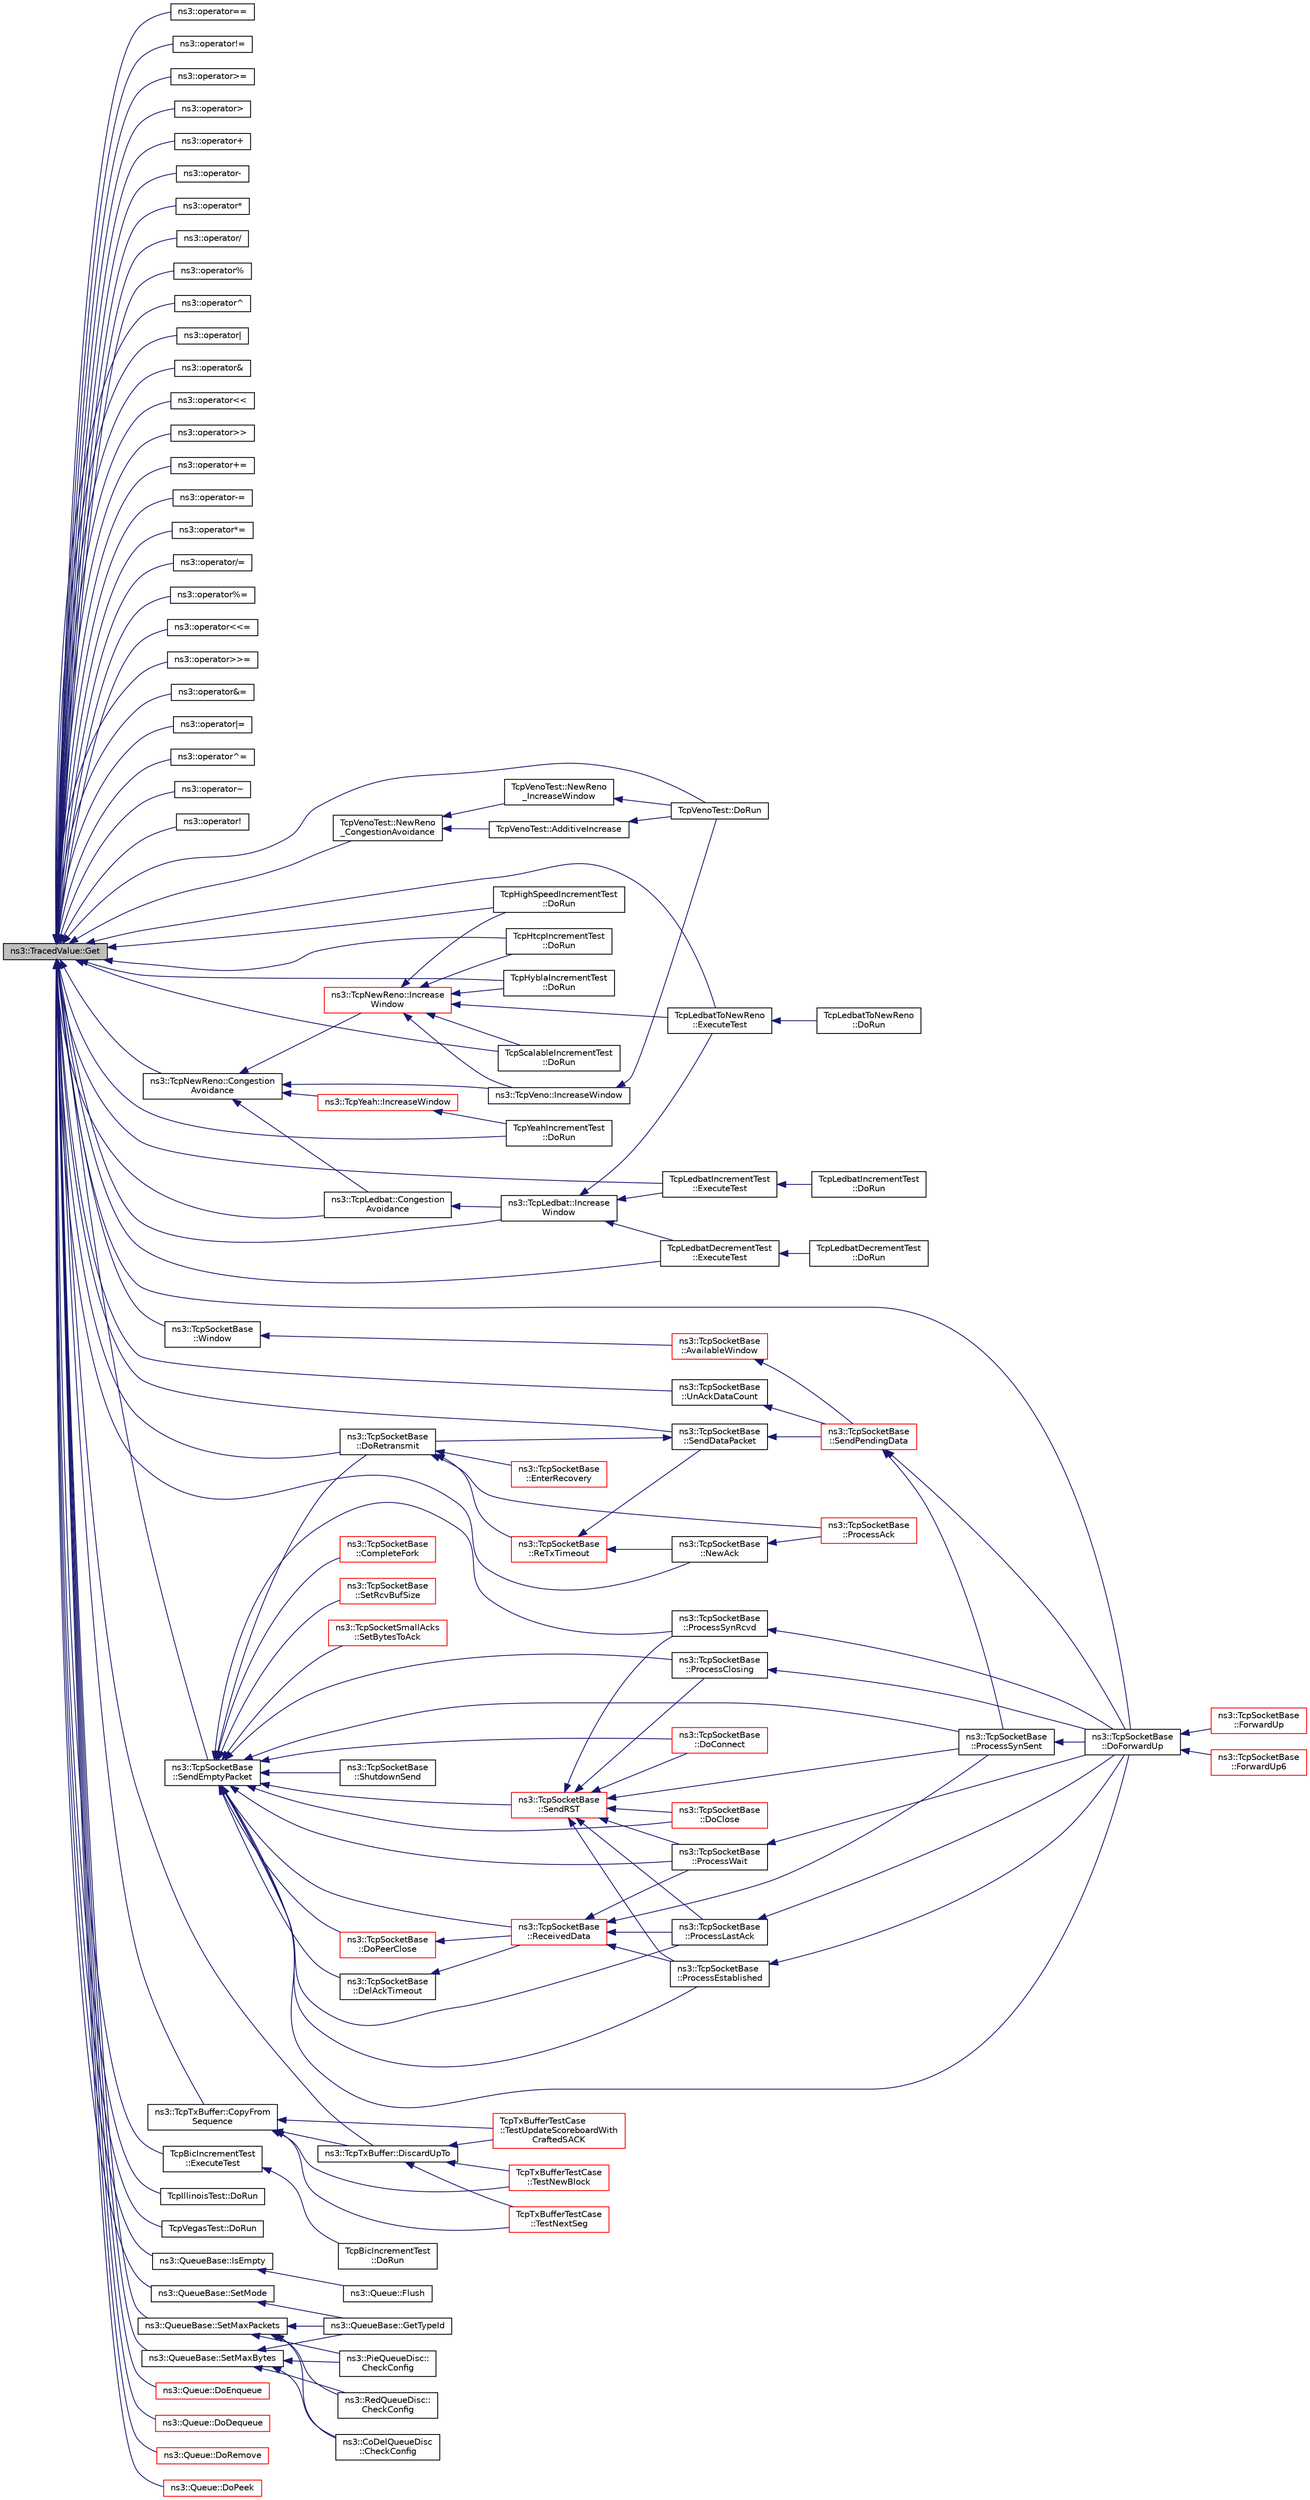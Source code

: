 digraph "ns3::TracedValue::Get"
{
  edge [fontname="Helvetica",fontsize="10",labelfontname="Helvetica",labelfontsize="10"];
  node [fontname="Helvetica",fontsize="10",shape=record];
  rankdir="LR";
  Node1 [label="ns3::TracedValue::Get",height=0.2,width=0.4,color="black", fillcolor="grey75", style="filled", fontcolor="black"];
  Node1 -> Node2 [dir="back",color="midnightblue",fontsize="10",style="solid"];
  Node2 [label="ns3::operator==",height=0.2,width=0.4,color="black", fillcolor="white", style="filled",URL="$dd/d41/group__tracing.html#ga76eee541dbcb3b4d52efa17a4b83f5bb"];
  Node1 -> Node3 [dir="back",color="midnightblue",fontsize="10",style="solid"];
  Node3 [label="ns3::operator!=",height=0.2,width=0.4,color="black", fillcolor="white", style="filled",URL="$dd/d41/group__tracing.html#gabafb92247bf8eefb46bf989cae3e2823"];
  Node1 -> Node4 [dir="back",color="midnightblue",fontsize="10",style="solid"];
  Node4 [label="ns3::operator\>=",height=0.2,width=0.4,color="black", fillcolor="white", style="filled",URL="$dd/d41/group__tracing.html#ga049c8b34ae1b4a36aca00d229364d165"];
  Node1 -> Node5 [dir="back",color="midnightblue",fontsize="10",style="solid"];
  Node5 [label="ns3::operator\>",height=0.2,width=0.4,color="black", fillcolor="white", style="filled",URL="$dd/d41/group__tracing.html#ga7ef2f576a49a90e3302243ae951434b4"];
  Node1 -> Node6 [dir="back",color="midnightblue",fontsize="10",style="solid"];
  Node6 [label="ns3::operator+",height=0.2,width=0.4,color="black", fillcolor="white", style="filled",URL="$dd/d41/group__tracing.html#ga782eccee1c7da9925ce63f8f2d045930"];
  Node1 -> Node7 [dir="back",color="midnightblue",fontsize="10",style="solid"];
  Node7 [label="ns3::operator-",height=0.2,width=0.4,color="black", fillcolor="white", style="filled",URL="$dd/d41/group__tracing.html#ga27cee014078fb0a7dad0e83e22d348b8"];
  Node1 -> Node8 [dir="back",color="midnightblue",fontsize="10",style="solid"];
  Node8 [label="ns3::operator*",height=0.2,width=0.4,color="black", fillcolor="white", style="filled",URL="$dd/d41/group__tracing.html#ga849d6e45a8026bcd4579e0700ce015ef"];
  Node1 -> Node9 [dir="back",color="midnightblue",fontsize="10",style="solid"];
  Node9 [label="ns3::operator/",height=0.2,width=0.4,color="black", fillcolor="white", style="filled",URL="$dd/d41/group__tracing.html#ga5aa99ab0ba1592361e452c73ed91bc52"];
  Node1 -> Node10 [dir="back",color="midnightblue",fontsize="10",style="solid"];
  Node10 [label="ns3::operator%",height=0.2,width=0.4,color="black", fillcolor="white", style="filled",URL="$dd/d41/group__tracing.html#ga9c7af7eff88594d6a21e1639c9178e32"];
  Node1 -> Node11 [dir="back",color="midnightblue",fontsize="10",style="solid"];
  Node11 [label="ns3::operator^",height=0.2,width=0.4,color="black", fillcolor="white", style="filled",URL="$dd/d41/group__tracing.html#gae26a80fbd89c38b3c155db08c34200e0"];
  Node1 -> Node12 [dir="back",color="midnightblue",fontsize="10",style="solid"];
  Node12 [label="ns3::operator\|",height=0.2,width=0.4,color="black", fillcolor="white", style="filled",URL="$dd/d41/group__tracing.html#gaddfa7ce147f93ae8281ed0579bd2dfca"];
  Node1 -> Node13 [dir="back",color="midnightblue",fontsize="10",style="solid"];
  Node13 [label="ns3::operator&",height=0.2,width=0.4,color="black", fillcolor="white", style="filled",URL="$dd/d41/group__tracing.html#ga4185eb99c134307ac49a1b3722de3389"];
  Node1 -> Node14 [dir="back",color="midnightblue",fontsize="10",style="solid"];
  Node14 [label="ns3::operator\<\<",height=0.2,width=0.4,color="black", fillcolor="white", style="filled",URL="$dd/d41/group__tracing.html#ga2ecec8584d08f46cb3a7a08e67803e31"];
  Node1 -> Node15 [dir="back",color="midnightblue",fontsize="10",style="solid"];
  Node15 [label="ns3::operator\>\>",height=0.2,width=0.4,color="black", fillcolor="white", style="filled",URL="$dd/d41/group__tracing.html#gab18fddbeebddf61b662f4b07cecee4d2"];
  Node1 -> Node16 [dir="back",color="midnightblue",fontsize="10",style="solid"];
  Node16 [label="ns3::operator+=",height=0.2,width=0.4,color="black", fillcolor="white", style="filled",URL="$dd/d41/group__tracing.html#ga9323132fbeca95f9d5c917c72212aa06"];
  Node1 -> Node17 [dir="back",color="midnightblue",fontsize="10",style="solid"];
  Node17 [label="ns3::operator-=",height=0.2,width=0.4,color="black", fillcolor="white", style="filled",URL="$dd/d41/group__tracing.html#ga4457592ace84e2565e8800a00e4d3b01"];
  Node1 -> Node18 [dir="back",color="midnightblue",fontsize="10",style="solid"];
  Node18 [label="ns3::operator*=",height=0.2,width=0.4,color="black", fillcolor="white", style="filled",URL="$dd/d41/group__tracing.html#ga6b5e77408427fc66a81b3668f74f2d3f"];
  Node1 -> Node19 [dir="back",color="midnightblue",fontsize="10",style="solid"];
  Node19 [label="ns3::operator/=",height=0.2,width=0.4,color="black", fillcolor="white", style="filled",URL="$dd/d41/group__tracing.html#gab12fa7a2a5815f5ec54c156f5d9b8f3d"];
  Node1 -> Node20 [dir="back",color="midnightblue",fontsize="10",style="solid"];
  Node20 [label="ns3::operator%=",height=0.2,width=0.4,color="black", fillcolor="white", style="filled",URL="$dd/d41/group__tracing.html#ga250a8e4b206b847e622ef67954be4a3d"];
  Node1 -> Node21 [dir="back",color="midnightblue",fontsize="10",style="solid"];
  Node21 [label="ns3::operator\<\<=",height=0.2,width=0.4,color="black", fillcolor="white", style="filled",URL="$dd/d41/group__tracing.html#ga49b9e5adeb4dde56be6d0b263473df36"];
  Node1 -> Node22 [dir="back",color="midnightblue",fontsize="10",style="solid"];
  Node22 [label="ns3::operator\>\>=",height=0.2,width=0.4,color="black", fillcolor="white", style="filled",URL="$dd/d41/group__tracing.html#ga0cf4268a4b7e7eb82cff101a589a0f4a"];
  Node1 -> Node23 [dir="back",color="midnightblue",fontsize="10",style="solid"];
  Node23 [label="ns3::operator&=",height=0.2,width=0.4,color="black", fillcolor="white", style="filled",URL="$dd/d41/group__tracing.html#ga8c437708edb1885d6abae7de409537a6"];
  Node1 -> Node24 [dir="back",color="midnightblue",fontsize="10",style="solid"];
  Node24 [label="ns3::operator\|=",height=0.2,width=0.4,color="black", fillcolor="white", style="filled",URL="$dd/d41/group__tracing.html#ga0ba583af9008fe12ad5e5dbc3876bd3a"];
  Node1 -> Node25 [dir="back",color="midnightblue",fontsize="10",style="solid"];
  Node25 [label="ns3::operator^=",height=0.2,width=0.4,color="black", fillcolor="white", style="filled",URL="$dd/d41/group__tracing.html#ga1664e28fd027d3ea11ba08c901cd6233"];
  Node1 -> Node26 [dir="back",color="midnightblue",fontsize="10",style="solid"];
  Node26 [label="ns3::operator~",height=0.2,width=0.4,color="black", fillcolor="white", style="filled",URL="$dd/d41/group__tracing.html#ga1ff2ce12f37dc6033808bb3530fd800e"];
  Node1 -> Node27 [dir="back",color="midnightblue",fontsize="10",style="solid"];
  Node27 [label="ns3::operator!",height=0.2,width=0.4,color="black", fillcolor="white", style="filled",URL="$dd/d41/group__tracing.html#ga550cfadaeb4fbbc8ff8f62d011555f07"];
  Node1 -> Node28 [dir="back",color="midnightblue",fontsize="10",style="solid"];
  Node28 [label="ns3::TcpNewReno::Congestion\lAvoidance",height=0.2,width=0.4,color="black", fillcolor="white", style="filled",URL="$d9/d54/classns3_1_1TcpNewReno.html#a34a5eec0649a7b485852c74c825e14ba",tooltip="NewReno congestion avoidance. "];
  Node28 -> Node29 [dir="back",color="midnightblue",fontsize="10",style="solid"];
  Node29 [label="ns3::TcpNewReno::Increase\lWindow",height=0.2,width=0.4,color="red", fillcolor="white", style="filled",URL="$d9/d54/classns3_1_1TcpNewReno.html#a11db8ae90f4cebacc15524a793b0741a",tooltip="Try to increase the cWnd following the NewReno specification. "];
  Node29 -> Node30 [dir="back",color="midnightblue",fontsize="10",style="solid"];
  Node30 [label="ns3::TcpVeno::IncreaseWindow",height=0.2,width=0.4,color="black", fillcolor="white", style="filled",URL="$df/d4d/classns3_1_1TcpVeno.html#a5865787a20ea7c2c8beee2df5cefcdaa",tooltip="Adjust cwnd following Veno additive increase algorithm. "];
  Node30 -> Node31 [dir="back",color="midnightblue",fontsize="10",style="solid"];
  Node31 [label="TcpVenoTest::DoRun",height=0.2,width=0.4,color="black", fillcolor="white", style="filled",URL="$db/d48/classTcpVenoTest.html#ac9a8c938515295419b597b999c724100",tooltip="Implementation to actually run this TestCase. "];
  Node29 -> Node32 [dir="back",color="midnightblue",fontsize="10",style="solid"];
  Node32 [label="TcpHighSpeedIncrementTest\l::DoRun",height=0.2,width=0.4,color="black", fillcolor="white", style="filled",URL="$db/d36/classTcpHighSpeedIncrementTest.html#ac39ab0eb61414b4821d81d259ddf9e88",tooltip="Implementation to actually run this TestCase. "];
  Node29 -> Node33 [dir="back",color="midnightblue",fontsize="10",style="solid"];
  Node33 [label="TcpHtcpIncrementTest\l::DoRun",height=0.2,width=0.4,color="black", fillcolor="white", style="filled",URL="$d3/d15/classTcpHtcpIncrementTest.html#a0fa1bb539a4ff1b134949e80608d0ffa",tooltip="Since the calculation depends on the throughput and its associated timing, we schedule a few exact ev..."];
  Node29 -> Node34 [dir="back",color="midnightblue",fontsize="10",style="solid"];
  Node34 [label="TcpHyblaIncrementTest\l::DoRun",height=0.2,width=0.4,color="black", fillcolor="white", style="filled",URL="$d9/d57/classTcpHyblaIncrementTest.html#a22a9600b99784b480e1b615803cf9b1c",tooltip="Implementation to actually run this TestCase. "];
  Node29 -> Node35 [dir="back",color="midnightblue",fontsize="10",style="solid"];
  Node35 [label="TcpLedbatToNewReno\l::ExecuteTest",height=0.2,width=0.4,color="black", fillcolor="white", style="filled",URL="$d4/da2/classTcpLedbatToNewReno.html#a6d878d7cb843824f66d4cbcc41d9cf2f",tooltip="Execute the test. "];
  Node35 -> Node36 [dir="back",color="midnightblue",fontsize="10",style="solid"];
  Node36 [label="TcpLedbatToNewReno\l::DoRun",height=0.2,width=0.4,color="black", fillcolor="white", style="filled",URL="$d4/da2/classTcpLedbatToNewReno.html#aaae57fa2864111f47631e21dbb19b8a6",tooltip="Implementation to actually run this TestCase. "];
  Node29 -> Node37 [dir="back",color="midnightblue",fontsize="10",style="solid"];
  Node37 [label="TcpScalableIncrementTest\l::DoRun",height=0.2,width=0.4,color="black", fillcolor="white", style="filled",URL="$d7/d47/classTcpScalableIncrementTest.html#adcf9cbca755cffbba599bc635bbfe1d8",tooltip="Implementation to actually run this TestCase. "];
  Node28 -> Node38 [dir="back",color="midnightblue",fontsize="10",style="solid"];
  Node38 [label="ns3::TcpLedbat::Congestion\lAvoidance",height=0.2,width=0.4,color="black", fillcolor="white", style="filled",URL="$dc/d18/classns3_1_1TcpLedbat.html#a592b6df30581c978ddabf095eb0300c6",tooltip="Reduce Congestion. "];
  Node38 -> Node39 [dir="back",color="midnightblue",fontsize="10",style="solid"];
  Node39 [label="ns3::TcpLedbat::Increase\lWindow",height=0.2,width=0.4,color="black", fillcolor="white", style="filled",URL="$dc/d18/classns3_1_1TcpLedbat.html#a9baf3c7c8d5572c3cf7c4249a2833748",tooltip="Adjust cwnd following LEDBAT algorithm. "];
  Node39 -> Node35 [dir="back",color="midnightblue",fontsize="10",style="solid"];
  Node39 -> Node40 [dir="back",color="midnightblue",fontsize="10",style="solid"];
  Node40 [label="TcpLedbatIncrementTest\l::ExecuteTest",height=0.2,width=0.4,color="black", fillcolor="white", style="filled",URL="$d8/d63/classTcpLedbatIncrementTest.html#a84a03d2ecd9136e498c22721122e2b6b",tooltip="Execute the test. "];
  Node40 -> Node41 [dir="back",color="midnightblue",fontsize="10",style="solid"];
  Node41 [label="TcpLedbatIncrementTest\l::DoRun",height=0.2,width=0.4,color="black", fillcolor="white", style="filled",URL="$d8/d63/classTcpLedbatIncrementTest.html#a673d2a03d6203b5750744776b3ab14b9",tooltip="Implementation to actually run this TestCase. "];
  Node39 -> Node42 [dir="back",color="midnightblue",fontsize="10",style="solid"];
  Node42 [label="TcpLedbatDecrementTest\l::ExecuteTest",height=0.2,width=0.4,color="black", fillcolor="white", style="filled",URL="$d7/d5c/classTcpLedbatDecrementTest.html#a6c33fcfc3f71942ffc0b987f8d685f8d",tooltip="Execute the test. "];
  Node42 -> Node43 [dir="back",color="midnightblue",fontsize="10",style="solid"];
  Node43 [label="TcpLedbatDecrementTest\l::DoRun",height=0.2,width=0.4,color="black", fillcolor="white", style="filled",URL="$d7/d5c/classTcpLedbatDecrementTest.html#a33081c7ce4c6639ba598e79cf2d7e19f",tooltip="Implementation to actually run this TestCase. "];
  Node28 -> Node30 [dir="back",color="midnightblue",fontsize="10",style="solid"];
  Node28 -> Node44 [dir="back",color="midnightblue",fontsize="10",style="solid"];
  Node44 [label="ns3::TcpYeah::IncreaseWindow",height=0.2,width=0.4,color="red", fillcolor="white", style="filled",URL="$d5/d18/classns3_1_1TcpYeah.html#aa1efa60adbcb1dfad8d188deef7ed2ea",tooltip="Adjust cwnd following YeAH dual-mode algorithm. "];
  Node44 -> Node45 [dir="back",color="midnightblue",fontsize="10",style="solid"];
  Node45 [label="TcpYeahIncrementTest\l::DoRun",height=0.2,width=0.4,color="black", fillcolor="white", style="filled",URL="$d5/d18/classTcpYeahIncrementTest.html#a8100d996b7210a1476e34eed2781800a",tooltip="Implementation to actually run this TestCase. "];
  Node1 -> Node39 [dir="back",color="midnightblue",fontsize="10",style="solid"];
  Node1 -> Node38 [dir="back",color="midnightblue",fontsize="10",style="solid"];
  Node1 -> Node46 [dir="back",color="midnightblue",fontsize="10",style="solid"];
  Node46 [label="ns3::TcpSocketBase\l::DoForwardUp",height=0.2,width=0.4,color="black", fillcolor="white", style="filled",URL="$d1/d45/classns3_1_1TcpSocketBase.html#ad5e7b21b9e9371bf9c19da5d3c56aac1",tooltip="Called by TcpSocketBase::ForwardUp{,6}(). "];
  Node46 -> Node47 [dir="back",color="midnightblue",fontsize="10",style="solid"];
  Node47 [label="ns3::TcpSocketBase\l::ForwardUp",height=0.2,width=0.4,color="red", fillcolor="white", style="filled",URL="$d1/d45/classns3_1_1TcpSocketBase.html#a2ebbcb9713facc9481341fcd972cdd82",tooltip="Called by the L3 protocol when it received a packet to pass on to TCP. "];
  Node46 -> Node48 [dir="back",color="midnightblue",fontsize="10",style="solid"];
  Node48 [label="ns3::TcpSocketBase\l::ForwardUp6",height=0.2,width=0.4,color="red", fillcolor="white", style="filled",URL="$d1/d45/classns3_1_1TcpSocketBase.html#aa0cd34b3562685596b2c3fd1e6a42a6f",tooltip="Called by the L3 protocol when it received a packet to pass on to TCP. "];
  Node1 -> Node49 [dir="back",color="midnightblue",fontsize="10",style="solid"];
  Node49 [label="ns3::TcpSocketBase\l::SendEmptyPacket",height=0.2,width=0.4,color="black", fillcolor="white", style="filled",URL="$d1/d45/classns3_1_1TcpSocketBase.html#aa858913c9a4480a14d293f1014905b3e",tooltip="Send a empty packet that carries a flag, e.g., ACK. "];
  Node49 -> Node50 [dir="back",color="midnightblue",fontsize="10",style="solid"];
  Node50 [label="ns3::TcpSocketBase\l::ShutdownSend",height=0.2,width=0.4,color="black", fillcolor="white", style="filled",URL="$d1/d45/classns3_1_1TcpSocketBase.html#ab972c5b46c62fed0c30b387e03753ca7"];
  Node49 -> Node51 [dir="back",color="midnightblue",fontsize="10",style="solid"];
  Node51 [label="ns3::TcpSocketBase\l::DoConnect",height=0.2,width=0.4,color="red", fillcolor="white", style="filled",URL="$d1/d45/classns3_1_1TcpSocketBase.html#ac07945f77be2c49f0c1712ea56322493",tooltip="Perform the real connection tasks: Send SYN if allowed, RST if invalid. "];
  Node49 -> Node52 [dir="back",color="midnightblue",fontsize="10",style="solid"];
  Node52 [label="ns3::TcpSocketBase\l::DoClose",height=0.2,width=0.4,color="red", fillcolor="white", style="filled",URL="$d1/d45/classns3_1_1TcpSocketBase.html#adfc92c152f498c918cd73d4b31579472",tooltip="Close a socket by sending RST, FIN, or FIN+ACK, depend on the current state. "];
  Node49 -> Node46 [dir="back",color="midnightblue",fontsize="10",style="solid"];
  Node49 -> Node53 [dir="back",color="midnightblue",fontsize="10",style="solid"];
  Node53 [label="ns3::TcpSocketBase\l::ProcessEstablished",height=0.2,width=0.4,color="black", fillcolor="white", style="filled",URL="$d1/d45/classns3_1_1TcpSocketBase.html#a0deda9c6a4f777bf660b190cd73b102f",tooltip="Received a packet upon ESTABLISHED state. "];
  Node53 -> Node46 [dir="back",color="midnightblue",fontsize="10",style="solid"];
  Node49 -> Node54 [dir="back",color="midnightblue",fontsize="10",style="solid"];
  Node54 [label="ns3::TcpSocketBase\l::ProcessSynSent",height=0.2,width=0.4,color="black", fillcolor="white", style="filled",URL="$d1/d45/classns3_1_1TcpSocketBase.html#a2e9b990c6a4d686291033a393290906b",tooltip="Received a packet upon SYN_SENT. "];
  Node54 -> Node46 [dir="back",color="midnightblue",fontsize="10",style="solid"];
  Node49 -> Node55 [dir="back",color="midnightblue",fontsize="10",style="solid"];
  Node55 [label="ns3::TcpSocketBase\l::ProcessSynRcvd",height=0.2,width=0.4,color="black", fillcolor="white", style="filled",URL="$d1/d45/classns3_1_1TcpSocketBase.html#a69113acf27c4b8267c9e107a5dca7cc1",tooltip="Received a packet upon SYN_RCVD. "];
  Node55 -> Node46 [dir="back",color="midnightblue",fontsize="10",style="solid"];
  Node49 -> Node56 [dir="back",color="midnightblue",fontsize="10",style="solid"];
  Node56 [label="ns3::TcpSocketBase\l::ProcessWait",height=0.2,width=0.4,color="black", fillcolor="white", style="filled",URL="$d1/d45/classns3_1_1TcpSocketBase.html#a58aa892c1cb33908aca5ca36967a2a99",tooltip="Received a packet upon CLOSE_WAIT, FIN_WAIT_1, FIN_WAIT_2. "];
  Node56 -> Node46 [dir="back",color="midnightblue",fontsize="10",style="solid"];
  Node49 -> Node57 [dir="back",color="midnightblue",fontsize="10",style="solid"];
  Node57 [label="ns3::TcpSocketBase\l::ProcessClosing",height=0.2,width=0.4,color="black", fillcolor="white", style="filled",URL="$d1/d45/classns3_1_1TcpSocketBase.html#abc2462833556fdd737fdcdc5992768e8",tooltip="Received a packet upon CLOSING. "];
  Node57 -> Node46 [dir="back",color="midnightblue",fontsize="10",style="solid"];
  Node49 -> Node58 [dir="back",color="midnightblue",fontsize="10",style="solid"];
  Node58 [label="ns3::TcpSocketBase\l::ProcessLastAck",height=0.2,width=0.4,color="black", fillcolor="white", style="filled",URL="$d1/d45/classns3_1_1TcpSocketBase.html#a6700ac3f9e4d3c197499e6b7521205f2",tooltip="Received a packet upon LAST_ACK. "];
  Node58 -> Node46 [dir="back",color="midnightblue",fontsize="10",style="solid"];
  Node49 -> Node59 [dir="back",color="midnightblue",fontsize="10",style="solid"];
  Node59 [label="ns3::TcpSocketBase\l::DoPeerClose",height=0.2,width=0.4,color="red", fillcolor="white", style="filled",URL="$d1/d45/classns3_1_1TcpSocketBase.html#a8a56cf4ab3b64d9f781ed1b1f63f51cd",tooltip="FIN is in sequence, notify app and respond with a FIN. "];
  Node59 -> Node60 [dir="back",color="midnightblue",fontsize="10",style="solid"];
  Node60 [label="ns3::TcpSocketBase\l::ReceivedData",height=0.2,width=0.4,color="red", fillcolor="white", style="filled",URL="$d1/d45/classns3_1_1TcpSocketBase.html#a479e1a8be1ee1b169f87e57a4dc6f73c",tooltip="Recv of a data, put into buffer, call L7 to get it if necessary. "];
  Node60 -> Node53 [dir="back",color="midnightblue",fontsize="10",style="solid"];
  Node60 -> Node54 [dir="back",color="midnightblue",fontsize="10",style="solid"];
  Node60 -> Node56 [dir="back",color="midnightblue",fontsize="10",style="solid"];
  Node60 -> Node58 [dir="back",color="midnightblue",fontsize="10",style="solid"];
  Node49 -> Node61 [dir="back",color="midnightblue",fontsize="10",style="solid"];
  Node61 [label="ns3::TcpSocketBase\l::SendRST",height=0.2,width=0.4,color="red", fillcolor="white", style="filled",URL="$d1/d45/classns3_1_1TcpSocketBase.html#a070b9ac86f372fe0b661050686bef68e",tooltip="Send reset and tear down this socket. "];
  Node61 -> Node51 [dir="back",color="midnightblue",fontsize="10",style="solid"];
  Node61 -> Node52 [dir="back",color="midnightblue",fontsize="10",style="solid"];
  Node61 -> Node53 [dir="back",color="midnightblue",fontsize="10",style="solid"];
  Node61 -> Node54 [dir="back",color="midnightblue",fontsize="10",style="solid"];
  Node61 -> Node55 [dir="back",color="midnightblue",fontsize="10",style="solid"];
  Node61 -> Node56 [dir="back",color="midnightblue",fontsize="10",style="solid"];
  Node61 -> Node57 [dir="back",color="midnightblue",fontsize="10",style="solid"];
  Node61 -> Node58 [dir="back",color="midnightblue",fontsize="10",style="solid"];
  Node49 -> Node62 [dir="back",color="midnightblue",fontsize="10",style="solid"];
  Node62 [label="ns3::TcpSocketBase\l::CompleteFork",height=0.2,width=0.4,color="red", fillcolor="white", style="filled",URL="$d1/d45/classns3_1_1TcpSocketBase.html#abba7d4c43acb3f9356e348b970a882fb",tooltip="Complete a connection by forking the socket. "];
  Node49 -> Node60 [dir="back",color="midnightblue",fontsize="10",style="solid"];
  Node49 -> Node63 [dir="back",color="midnightblue",fontsize="10",style="solid"];
  Node63 [label="ns3::TcpSocketBase\l::DelAckTimeout",height=0.2,width=0.4,color="black", fillcolor="white", style="filled",URL="$d1/d45/classns3_1_1TcpSocketBase.html#a6bea4790f749e771462d8e4ab63ebc67",tooltip="Action upon delay ACK timeout, i.e. send an ACK. "];
  Node63 -> Node60 [dir="back",color="midnightblue",fontsize="10",style="solid"];
  Node49 -> Node64 [dir="back",color="midnightblue",fontsize="10",style="solid"];
  Node64 [label="ns3::TcpSocketBase\l::DoRetransmit",height=0.2,width=0.4,color="black", fillcolor="white", style="filled",URL="$d1/d45/classns3_1_1TcpSocketBase.html#a13b6b897811a48523988f8af6e9130d3",tooltip="Retransmit the oldest packet. "];
  Node64 -> Node65 [dir="back",color="midnightblue",fontsize="10",style="solid"];
  Node65 [label="ns3::TcpSocketBase\l::EnterRecovery",height=0.2,width=0.4,color="red", fillcolor="white", style="filled",URL="$d1/d45/classns3_1_1TcpSocketBase.html#aad6550badbb76f8b04811f14e7afd10c",tooltip="Enter the CA_RECOVERY, and retransmit the head. "];
  Node64 -> Node66 [dir="back",color="midnightblue",fontsize="10",style="solid"];
  Node66 [label="ns3::TcpSocketBase\l::ProcessAck",height=0.2,width=0.4,color="red", fillcolor="white", style="filled",URL="$d1/d45/classns3_1_1TcpSocketBase.html#a7c8a0eb71e14abececff528e8d4261b6",tooltip="Process a received ack. "];
  Node64 -> Node67 [dir="back",color="midnightblue",fontsize="10",style="solid"];
  Node67 [label="ns3::TcpSocketBase\l::ReTxTimeout",height=0.2,width=0.4,color="red", fillcolor="white", style="filled",URL="$d1/d45/classns3_1_1TcpSocketBase.html#a60bb6a7cfb5855bba206606174d50c5e",tooltip="An RTO event happened. "];
  Node67 -> Node68 [dir="back",color="midnightblue",fontsize="10",style="solid"];
  Node68 [label="ns3::TcpSocketBase\l::SendDataPacket",height=0.2,width=0.4,color="black", fillcolor="white", style="filled",URL="$d1/d45/classns3_1_1TcpSocketBase.html#a677488c04da1df87f916953a40e1bd64",tooltip="Extract at most maxSize bytes from the TxBuffer at sequence seq, add the TCP header, and send to TcpL4Protocol. "];
  Node68 -> Node69 [dir="back",color="midnightblue",fontsize="10",style="solid"];
  Node69 [label="ns3::TcpSocketBase\l::SendPendingData",height=0.2,width=0.4,color="red", fillcolor="white", style="filled",URL="$d1/d45/classns3_1_1TcpSocketBase.html#a129ac0ec5fc399fa7c5552c615ae6562",tooltip="Send as much pending data as possible according to the Tx window. "];
  Node69 -> Node46 [dir="back",color="midnightblue",fontsize="10",style="solid"];
  Node69 -> Node54 [dir="back",color="midnightblue",fontsize="10",style="solid"];
  Node68 -> Node64 [dir="back",color="midnightblue",fontsize="10",style="solid"];
  Node67 -> Node70 [dir="back",color="midnightblue",fontsize="10",style="solid"];
  Node70 [label="ns3::TcpSocketBase\l::NewAck",height=0.2,width=0.4,color="black", fillcolor="white", style="filled",URL="$d1/d45/classns3_1_1TcpSocketBase.html#a13401dd51854607d0521a35bf2622761",tooltip="Update buffers w.r.t. ACK. "];
  Node70 -> Node66 [dir="back",color="midnightblue",fontsize="10",style="solid"];
  Node49 -> Node71 [dir="back",color="midnightblue",fontsize="10",style="solid"];
  Node71 [label="ns3::TcpSocketBase\l::SetRcvBufSize",height=0.2,width=0.4,color="red", fillcolor="white", style="filled",URL="$d1/d45/classns3_1_1TcpSocketBase.html#a400be1b74a19f5e381e29cdfe1f9fa28",tooltip="Set the receive buffer size. "];
  Node49 -> Node72 [dir="back",color="midnightblue",fontsize="10",style="solid"];
  Node72 [label="ns3::TcpSocketSmallAcks\l::SetBytesToAck",height=0.2,width=0.4,color="red", fillcolor="white", style="filled",URL="$d4/dc6/classns3_1_1TcpSocketSmallAcks.html#ada016a112c4f8b2f7502474a1df21d7d",tooltip="Set the bytes to be ACKed. "];
  Node1 -> Node68 [dir="back",color="midnightblue",fontsize="10",style="solid"];
  Node1 -> Node73 [dir="back",color="midnightblue",fontsize="10",style="solid"];
  Node73 [label="ns3::TcpSocketBase\l::UnAckDataCount",height=0.2,width=0.4,color="black", fillcolor="white", style="filled",URL="$d1/d45/classns3_1_1TcpSocketBase.html#aba0c8b002908bfa8cd170b793df747bc",tooltip="Return count of number of unacked bytes. "];
  Node73 -> Node69 [dir="back",color="midnightblue",fontsize="10",style="solid"];
  Node1 -> Node74 [dir="back",color="midnightblue",fontsize="10",style="solid"];
  Node74 [label="ns3::TcpSocketBase\l::Window",height=0.2,width=0.4,color="black", fillcolor="white", style="filled",URL="$d1/d45/classns3_1_1TcpSocketBase.html#a820d022945d4fa0494712d7ed5868091",tooltip="Return the max possible number of unacked bytes. "];
  Node74 -> Node75 [dir="back",color="midnightblue",fontsize="10",style="solid"];
  Node75 [label="ns3::TcpSocketBase\l::AvailableWindow",height=0.2,width=0.4,color="red", fillcolor="white", style="filled",URL="$d1/d45/classns3_1_1TcpSocketBase.html#add825047dd7c82046d42087e29b7c5b7",tooltip="Return unfilled portion of window. "];
  Node75 -> Node69 [dir="back",color="midnightblue",fontsize="10",style="solid"];
  Node1 -> Node70 [dir="back",color="midnightblue",fontsize="10",style="solid"];
  Node1 -> Node64 [dir="back",color="midnightblue",fontsize="10",style="solid"];
  Node1 -> Node76 [dir="back",color="midnightblue",fontsize="10",style="solid"];
  Node76 [label="ns3::TcpTxBuffer::CopyFrom\lSequence",height=0.2,width=0.4,color="black", fillcolor="white", style="filled",URL="$d9/d1d/classns3_1_1TcpTxBuffer.html#a5eb9c889cfad2cd11a5ccf996c506fd3",tooltip="Copy data from the range [seq, seq+numBytes) into a packet. "];
  Node76 -> Node77 [dir="back",color="midnightblue",fontsize="10",style="solid"];
  Node77 [label="ns3::TcpTxBuffer::DiscardUpTo",height=0.2,width=0.4,color="black", fillcolor="white", style="filled",URL="$d9/d1d/classns3_1_1TcpTxBuffer.html#ad145a6de0122b3400fcbbff030d2acea",tooltip="Discard data up to but not including this sequence number. "];
  Node77 -> Node78 [dir="back",color="midnightblue",fontsize="10",style="solid"];
  Node78 [label="TcpTxBufferTestCase\l::TestNextSeg",height=0.2,width=0.4,color="red", fillcolor="white", style="filled",URL="$da/d2e/classTcpTxBufferTestCase.html#a87a6f679a0da25966b57cd415b03a268",tooltip="Test the generation of the \"next\" block. "];
  Node77 -> Node79 [dir="back",color="midnightblue",fontsize="10",style="solid"];
  Node79 [label="TcpTxBufferTestCase\l::TestNewBlock",height=0.2,width=0.4,color="red", fillcolor="white", style="filled",URL="$da/d2e/classTcpTxBufferTestCase.html#a2b058225bf6a55a7e80bca5d1dc93f7a",tooltip="Test the generation of an unsent block. "];
  Node77 -> Node80 [dir="back",color="midnightblue",fontsize="10",style="solid"];
  Node80 [label="TcpTxBufferTestCase\l::TestUpdateScoreboardWith\lCraftedSACK",height=0.2,width=0.4,color="red", fillcolor="white", style="filled",URL="$da/d2e/classTcpTxBufferTestCase.html#ad18852b35db54711dd66d6738a9e5604",tooltip="Test the scoreboard with emulated SACK. "];
  Node76 -> Node78 [dir="back",color="midnightblue",fontsize="10",style="solid"];
  Node76 -> Node79 [dir="back",color="midnightblue",fontsize="10",style="solid"];
  Node76 -> Node80 [dir="back",color="midnightblue",fontsize="10",style="solid"];
  Node1 -> Node77 [dir="back",color="midnightblue",fontsize="10",style="solid"];
  Node1 -> Node81 [dir="back",color="midnightblue",fontsize="10",style="solid"];
  Node81 [label="TcpBicIncrementTest\l::ExecuteTest",height=0.2,width=0.4,color="black", fillcolor="white", style="filled",URL="$da/d69/classTcpBicIncrementTest.html#a7ccf7a79e414db6d12bc4c539d6f2a59",tooltip="Execute the test. "];
  Node81 -> Node82 [dir="back",color="midnightblue",fontsize="10",style="solid"];
  Node82 [label="TcpBicIncrementTest\l::DoRun",height=0.2,width=0.4,color="black", fillcolor="white", style="filled",URL="$da/d69/classTcpBicIncrementTest.html#af1a3cf3f9ad7abf5fc16edb41bc2351c",tooltip="Implementation to actually run this TestCase. "];
  Node1 -> Node32 [dir="back",color="midnightblue",fontsize="10",style="solid"];
  Node1 -> Node33 [dir="back",color="midnightblue",fontsize="10",style="solid"];
  Node1 -> Node34 [dir="back",color="midnightblue",fontsize="10",style="solid"];
  Node1 -> Node83 [dir="back",color="midnightblue",fontsize="10",style="solid"];
  Node83 [label="TcpIllinoisTest::DoRun",height=0.2,width=0.4,color="black", fillcolor="white", style="filled",URL="$de/d2d/classTcpIllinoisTest.html#a496fabd3bdc6378fda2a552d7cc202c9",tooltip="Implementation to actually run this TestCase. "];
  Node1 -> Node35 [dir="back",color="midnightblue",fontsize="10",style="solid"];
  Node1 -> Node40 [dir="back",color="midnightblue",fontsize="10",style="solid"];
  Node1 -> Node42 [dir="back",color="midnightblue",fontsize="10",style="solid"];
  Node1 -> Node37 [dir="back",color="midnightblue",fontsize="10",style="solid"];
  Node1 -> Node84 [dir="back",color="midnightblue",fontsize="10",style="solid"];
  Node84 [label="TcpVegasTest::DoRun",height=0.2,width=0.4,color="black", fillcolor="white", style="filled",URL="$df/d88/classTcpVegasTest.html#a00eaa735d1666ec15d51ad98cf584087",tooltip="Implementation to actually run this TestCase. "];
  Node1 -> Node31 [dir="back",color="midnightblue",fontsize="10",style="solid"];
  Node1 -> Node85 [dir="back",color="midnightblue",fontsize="10",style="solid"];
  Node85 [label="TcpVenoTest::NewReno\l_CongestionAvoidance",height=0.2,width=0.4,color="black", fillcolor="white", style="filled",URL="$db/d48/classTcpVenoTest.html#a0b135bede498ad6b25f015f59c4d48ab",tooltip="Mimics the NewReno Congestion Avoidance algorithm. "];
  Node85 -> Node86 [dir="back",color="midnightblue",fontsize="10",style="solid"];
  Node86 [label="TcpVenoTest::AdditiveIncrease",height=0.2,width=0.4,color="black", fillcolor="white", style="filled",URL="$db/d48/classTcpVenoTest.html#afbbb437669e6d13a95e0de8c0e8a79b0",tooltip="TCP Veno additive increase formula. "];
  Node86 -> Node31 [dir="back",color="midnightblue",fontsize="10",style="solid"];
  Node85 -> Node87 [dir="back",color="midnightblue",fontsize="10",style="solid"];
  Node87 [label="TcpVenoTest::NewReno\l_IncreaseWindow",height=0.2,width=0.4,color="black", fillcolor="white", style="filled",URL="$db/d48/classTcpVenoTest.html#adb94384b4e1993d45709c93642819be4",tooltip="Mimics the NewReno IncreaseWindow algorithm. "];
  Node87 -> Node31 [dir="back",color="midnightblue",fontsize="10",style="solid"];
  Node1 -> Node45 [dir="back",color="midnightblue",fontsize="10",style="solid"];
  Node1 -> Node88 [dir="back",color="midnightblue",fontsize="10",style="solid"];
  Node88 [label="ns3::QueueBase::IsEmpty",height=0.2,width=0.4,color="black", fillcolor="white", style="filled",URL="$df/dbd/classns3_1_1QueueBase.html#a734525150fe900cddb75bb04b00d46f6"];
  Node88 -> Node89 [dir="back",color="midnightblue",fontsize="10",style="solid"];
  Node89 [label="ns3::Queue::Flush",height=0.2,width=0.4,color="black", fillcolor="white", style="filled",URL="$da/d8f/classns3_1_1Queue.html#a0b912cf4d17d812887db7460547bebdf"];
  Node1 -> Node90 [dir="back",color="midnightblue",fontsize="10",style="solid"];
  Node90 [label="ns3::QueueBase::SetMode",height=0.2,width=0.4,color="black", fillcolor="white", style="filled",URL="$df/dbd/classns3_1_1QueueBase.html#ad0961289c94853928a1cf69dd2d93e8d"];
  Node90 -> Node91 [dir="back",color="midnightblue",fontsize="10",style="solid"];
  Node91 [label="ns3::QueueBase::GetTypeId",height=0.2,width=0.4,color="black", fillcolor="white", style="filled",URL="$df/dbd/classns3_1_1QueueBase.html#add3b6a5d65660fb27127044315fb62cd",tooltip="Get the type ID. "];
  Node1 -> Node92 [dir="back",color="midnightblue",fontsize="10",style="solid"];
  Node92 [label="ns3::QueueBase::SetMaxPackets",height=0.2,width=0.4,color="black", fillcolor="white", style="filled",URL="$df/dbd/classns3_1_1QueueBase.html#a5e7bd286a0c1008f4c65ab3c9a48abd9",tooltip="Set the maximum amount of packets that can be stored in this queue. "];
  Node92 -> Node91 [dir="back",color="midnightblue",fontsize="10",style="solid"];
  Node92 -> Node93 [dir="back",color="midnightblue",fontsize="10",style="solid"];
  Node93 [label="ns3::CoDelQueueDisc\l::CheckConfig",height=0.2,width=0.4,color="black", fillcolor="white", style="filled",URL="$de/d17/classns3_1_1CoDelQueueDisc.html#a580a58842272e8110ebae6f1503f6327"];
  Node92 -> Node94 [dir="back",color="midnightblue",fontsize="10",style="solid"];
  Node94 [label="ns3::PieQueueDisc::\lCheckConfig",height=0.2,width=0.4,color="black", fillcolor="white", style="filled",URL="$da/d04/classns3_1_1PieQueueDisc.html#af6eda43da222e1013754c8ed50ebeda4"];
  Node92 -> Node95 [dir="back",color="midnightblue",fontsize="10",style="solid"];
  Node95 [label="ns3::RedQueueDisc::\lCheckConfig",height=0.2,width=0.4,color="black", fillcolor="white", style="filled",URL="$d5/d02/classns3_1_1RedQueueDisc.html#a86e75c3ab20213f1451bdc7270d18114"];
  Node1 -> Node96 [dir="back",color="midnightblue",fontsize="10",style="solid"];
  Node96 [label="ns3::QueueBase::SetMaxBytes",height=0.2,width=0.4,color="black", fillcolor="white", style="filled",URL="$df/dbd/classns3_1_1QueueBase.html#a65f35ec9f4405292011a57cc6d2f59f9",tooltip="Set the maximum amount of bytes that can be stored in this queue. "];
  Node96 -> Node91 [dir="back",color="midnightblue",fontsize="10",style="solid"];
  Node96 -> Node93 [dir="back",color="midnightblue",fontsize="10",style="solid"];
  Node96 -> Node94 [dir="back",color="midnightblue",fontsize="10",style="solid"];
  Node96 -> Node95 [dir="back",color="midnightblue",fontsize="10",style="solid"];
  Node1 -> Node97 [dir="back",color="midnightblue",fontsize="10",style="solid"];
  Node97 [label="ns3::Queue::DoEnqueue",height=0.2,width=0.4,color="red", fillcolor="white", style="filled",URL="$da/d8f/classns3_1_1Queue.html#ac86c2c694f8162ae675526c67142b26b"];
  Node1 -> Node98 [dir="back",color="midnightblue",fontsize="10",style="solid"];
  Node98 [label="ns3::Queue::DoDequeue",height=0.2,width=0.4,color="red", fillcolor="white", style="filled",URL="$da/d8f/classns3_1_1Queue.html#a7d5e900f5ebc08733bcc8ead96997447"];
  Node1 -> Node99 [dir="back",color="midnightblue",fontsize="10",style="solid"];
  Node99 [label="ns3::Queue::DoRemove",height=0.2,width=0.4,color="red", fillcolor="white", style="filled",URL="$da/d8f/classns3_1_1Queue.html#aeafca6fdd31674467fb5251b14ba5899"];
  Node1 -> Node100 [dir="back",color="midnightblue",fontsize="10",style="solid"];
  Node100 [label="ns3::Queue::DoPeek",height=0.2,width=0.4,color="red", fillcolor="white", style="filled",URL="$da/d8f/classns3_1_1Queue.html#add8f532cc43e5bf05c1913682f5f70be"];
}
